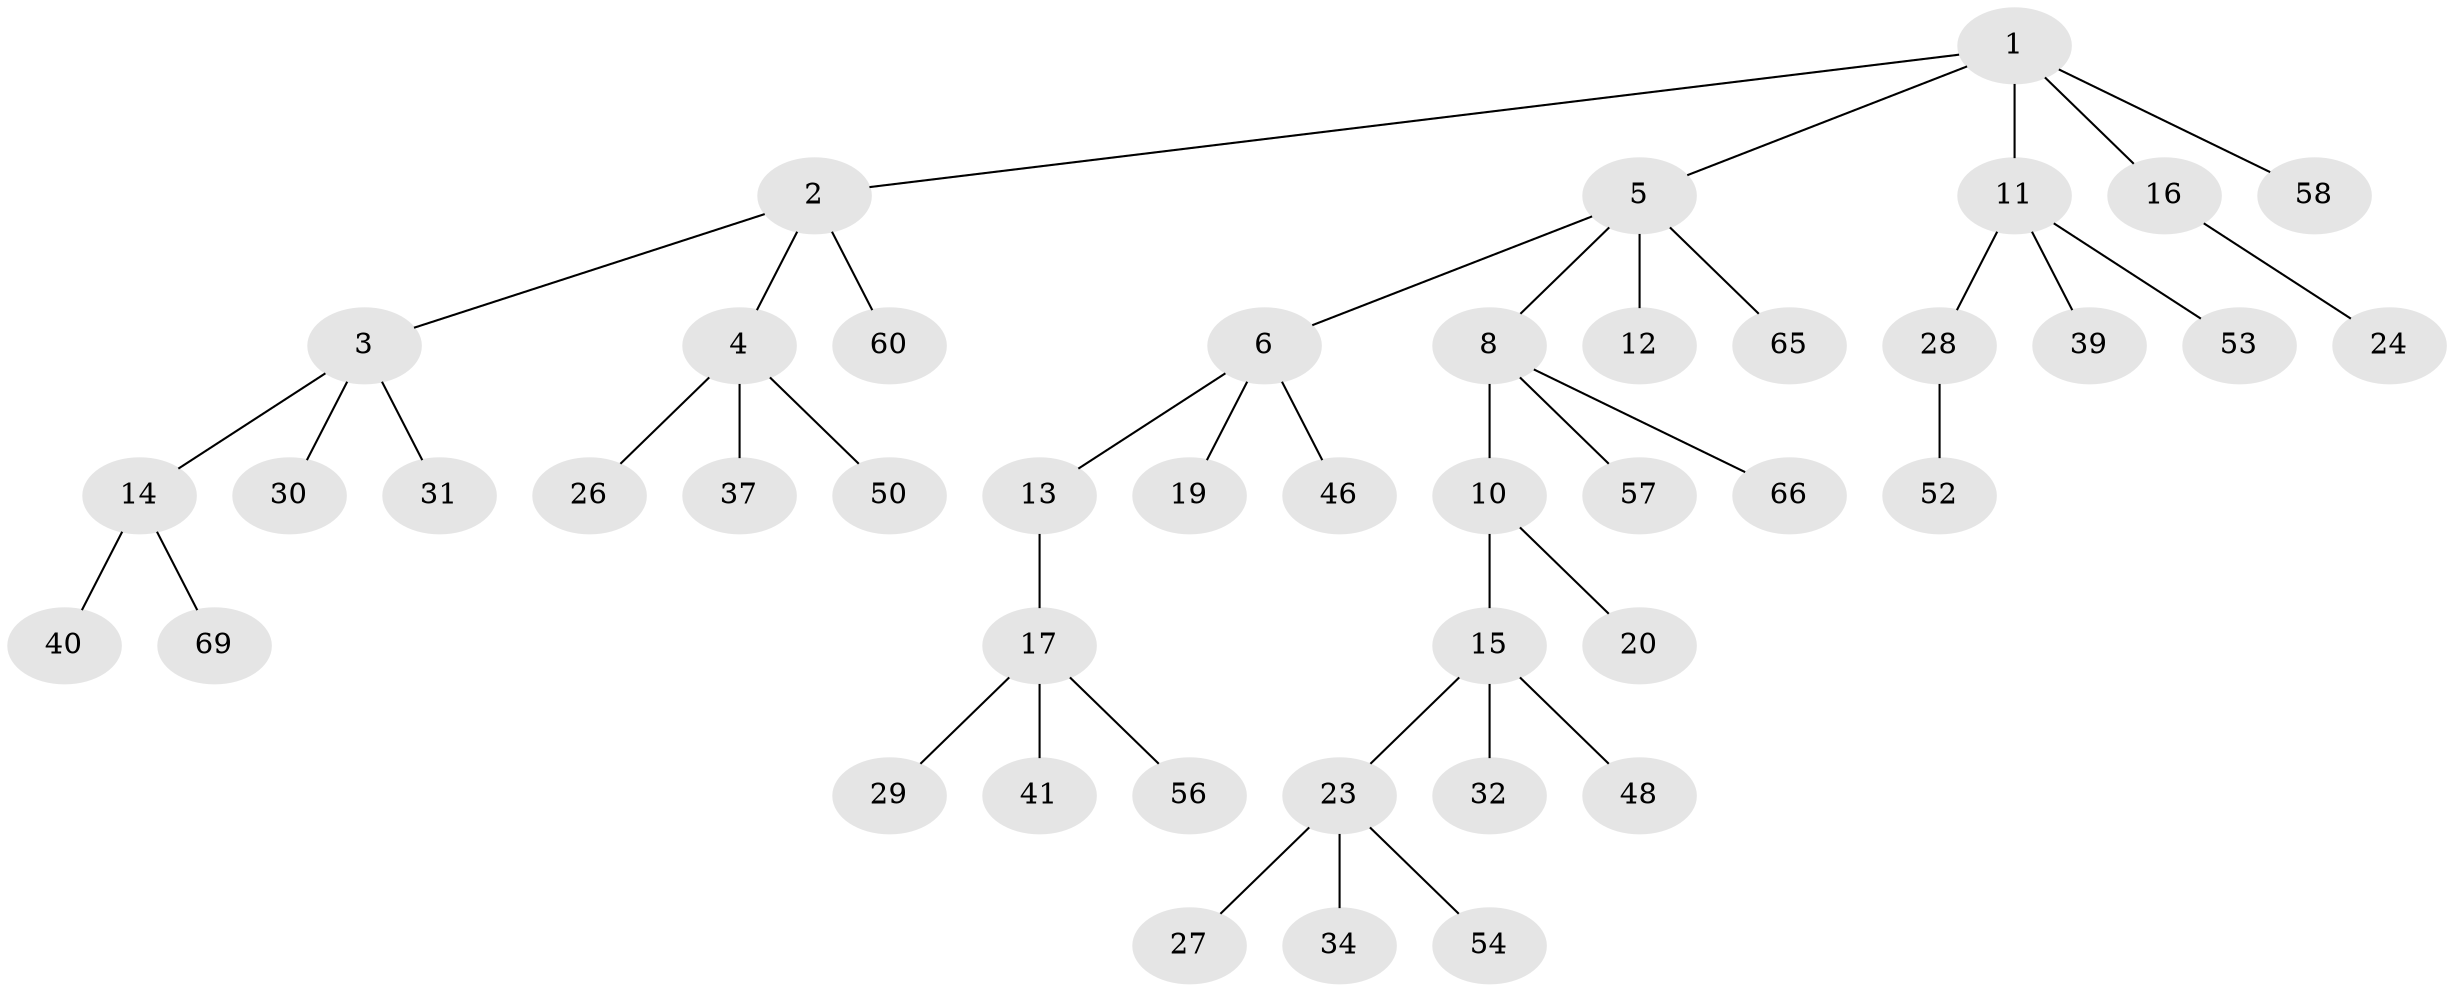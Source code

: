 // Generated by graph-tools (version 1.1) at 2025/24/03/03/25 07:24:05]
// undirected, 44 vertices, 43 edges
graph export_dot {
graph [start="1"]
  node [color=gray90,style=filled];
  1 [super="+9"];
  2 [super="+51"];
  3 [super="+55"];
  4 [super="+62"];
  5 [super="+7"];
  6 [super="+25"];
  8 [super="+45"];
  10 [super="+61"];
  11 [super="+18"];
  12 [super="+36"];
  13 [super="+59"];
  14 [super="+22"];
  15 [super="+33"];
  16 [super="+21"];
  17 [super="+35"];
  19;
  20 [super="+47"];
  23 [super="+49"];
  24;
  26;
  27 [super="+38"];
  28 [super="+64"];
  29;
  30;
  31;
  32;
  34 [super="+42"];
  37 [super="+44"];
  39 [super="+67"];
  40;
  41 [super="+43"];
  46;
  48;
  50;
  52;
  53 [super="+63"];
  54;
  56;
  57;
  58;
  60;
  65 [super="+68"];
  66;
  69;
  1 -- 2;
  1 -- 5;
  1 -- 11;
  1 -- 58;
  1 -- 16;
  2 -- 3;
  2 -- 4;
  2 -- 60;
  3 -- 14;
  3 -- 30;
  3 -- 31;
  4 -- 26;
  4 -- 37;
  4 -- 50;
  5 -- 6;
  5 -- 8;
  5 -- 12;
  5 -- 65;
  6 -- 13;
  6 -- 19;
  6 -- 46;
  8 -- 10;
  8 -- 57;
  8 -- 66;
  10 -- 15;
  10 -- 20;
  11 -- 39;
  11 -- 28;
  11 -- 53;
  13 -- 17;
  14 -- 40;
  14 -- 69;
  15 -- 23;
  15 -- 32;
  15 -- 48;
  16 -- 24;
  17 -- 29;
  17 -- 56;
  17 -- 41;
  23 -- 27;
  23 -- 34;
  23 -- 54;
  28 -- 52;
}
